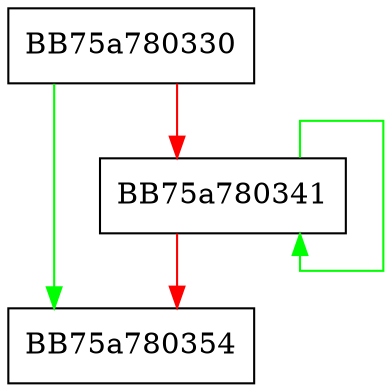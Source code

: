 digraph __std_type_info_destroy_list {
  node [shape="box"];
  graph [splines=ortho];
  BB75a780330 -> BB75a780354 [color="green"];
  BB75a780330 -> BB75a780341 [color="red"];
  BB75a780341 -> BB75a780341 [color="green"];
  BB75a780341 -> BB75a780354 [color="red"];
}